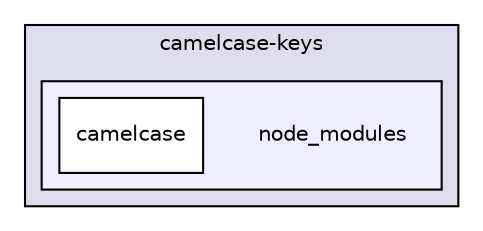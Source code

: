 digraph "gulp-src/node_modules/gulp-concat/node_modules/gulp-util/node_modules/dateformat/node_modules/meow/node_modules/camelcase-keys/node_modules" {
  compound=true
  node [ fontsize="10", fontname="Helvetica"];
  edge [ labelfontsize="10", labelfontname="Helvetica"];
  subgraph clusterdir_1b32556470c26b1c7c5fb68209612291 {
    graph [ bgcolor="#ddddee", pencolor="black", label="camelcase-keys" fontname="Helvetica", fontsize="10", URL="dir_1b32556470c26b1c7c5fb68209612291.html"]
  subgraph clusterdir_3cd76c4f9a40853916afcbd4ec11be91 {
    graph [ bgcolor="#eeeeff", pencolor="black", label="" URL="dir_3cd76c4f9a40853916afcbd4ec11be91.html"];
    dir_3cd76c4f9a40853916afcbd4ec11be91 [shape=plaintext label="node_modules"];
    dir_76e9910914e836aca608c6170a440ad8 [shape=box label="camelcase" color="black" fillcolor="white" style="filled" URL="dir_76e9910914e836aca608c6170a440ad8.html"];
  }
  }
}
